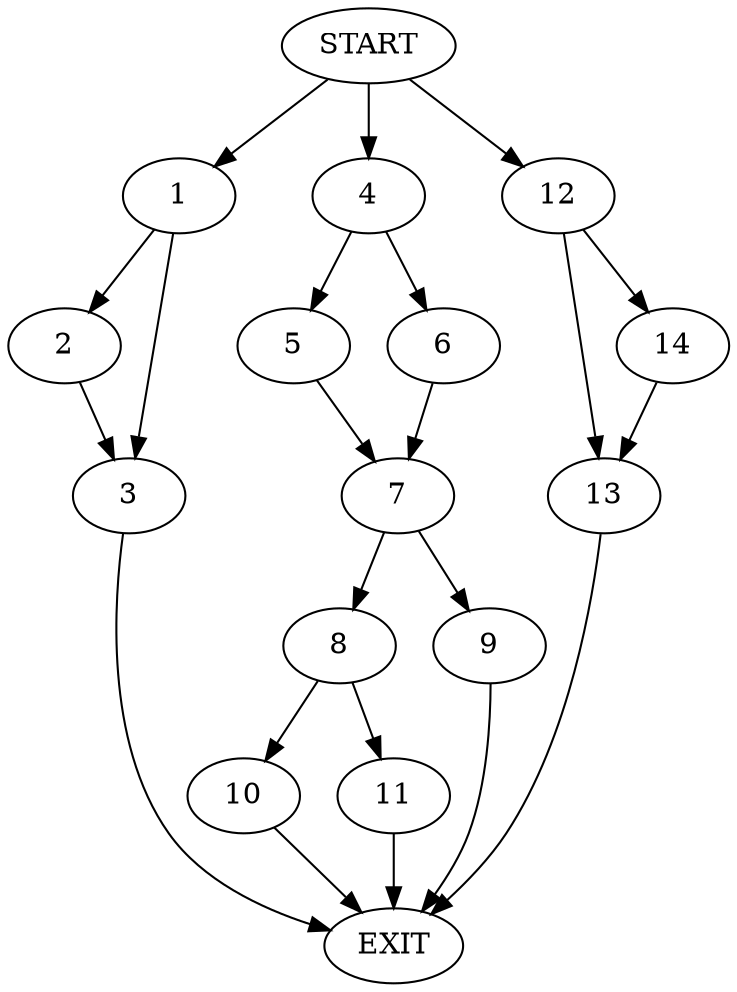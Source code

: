 digraph {
0 [label="START"]
15 [label="EXIT"]
0 -> 1
1 -> 2
1 -> 3
3 -> 15
2 -> 3
0 -> 4
4 -> 5
4 -> 6
5 -> 7
6 -> 7
7 -> 8
7 -> 9
9 -> 15
8 -> 10
8 -> 11
10 -> 15
11 -> 15
0 -> 12
12 -> 13
12 -> 14
14 -> 13
13 -> 15
}
